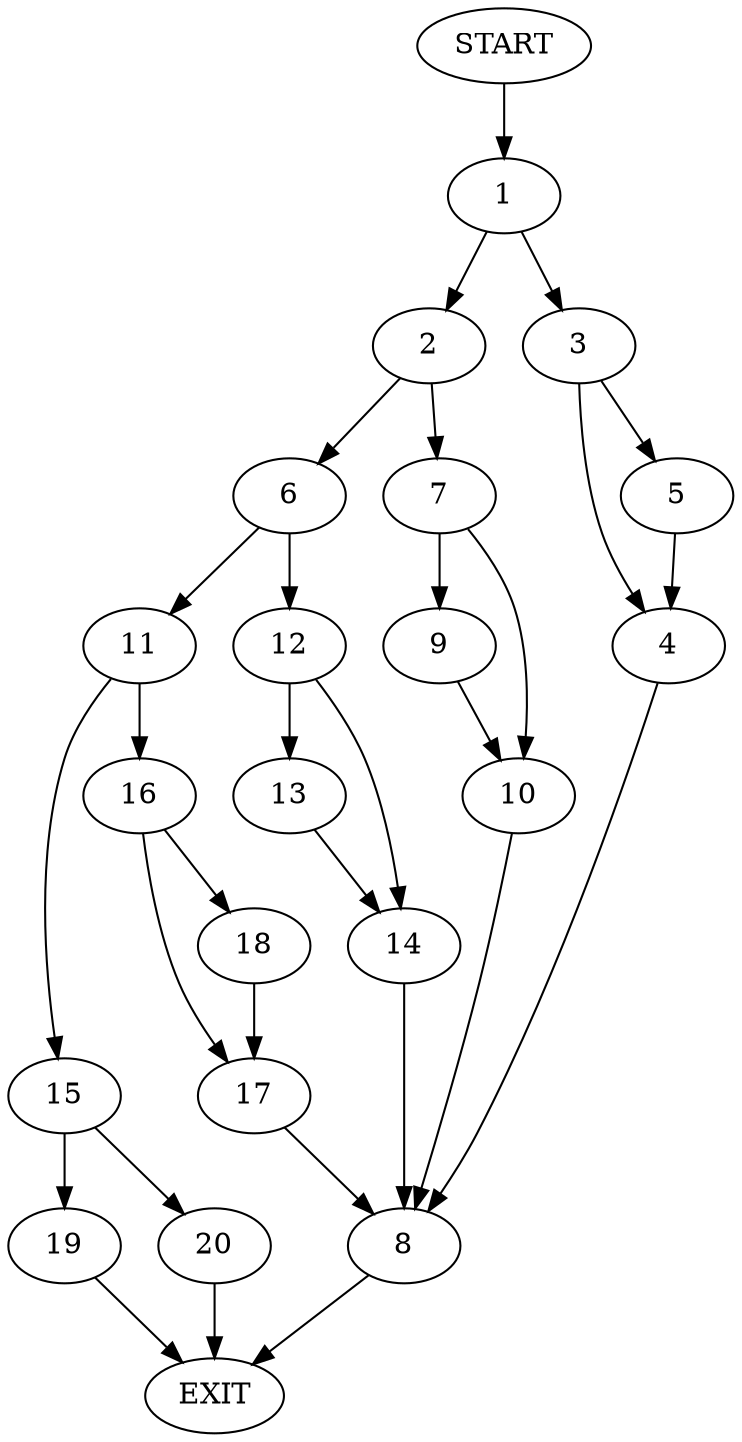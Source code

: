 digraph {
0 [label="START"]
21 [label="EXIT"]
0 -> 1
1 -> 2
1 -> 3
3 -> 4
3 -> 5
2 -> 6
2 -> 7
5 -> 4
4 -> 8
8 -> 21
7 -> 9
7 -> 10
6 -> 11
6 -> 12
10 -> 8
9 -> 10
12 -> 13
12 -> 14
11 -> 15
11 -> 16
14 -> 8
13 -> 14
16 -> 17
16 -> 18
15 -> 19
15 -> 20
18 -> 17
17 -> 8
19 -> 21
20 -> 21
}

